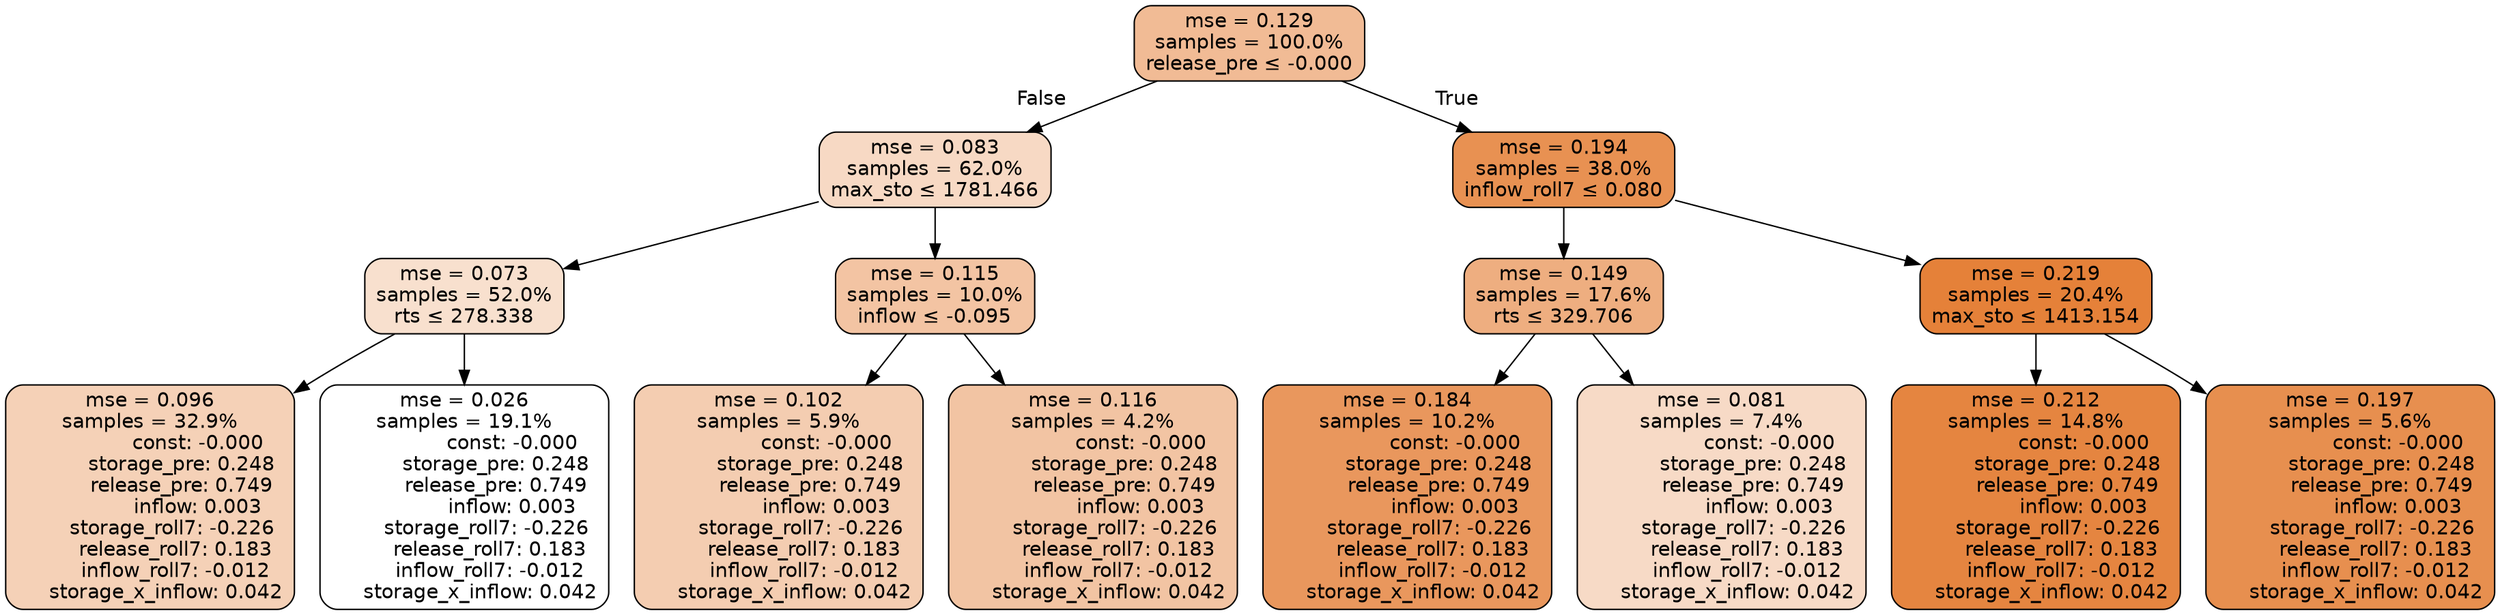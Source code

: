 digraph tree {
node [shape=rectangle, style="filled, rounded", color="black", fontname=helvetica] ;
edge [fontname=helvetica] ;
	"0" [label="mse = 0.129
samples = 100.0%
release_pre &le; -0.000", fillcolor="#f1bb95"]
	"1" [label="mse = 0.083
samples = 62.0%
max_sto &le; 1781.466", fillcolor="#f7d9c4"]
	"2" [label="mse = 0.073
samples = 52.0%
rts &le; 278.338", fillcolor="#f8e0ce"]
	"3" [label="mse = 0.096
samples = 32.9%
               const: -0.000
          storage_pre: 0.248
          release_pre: 0.749
               inflow: 0.003
       storage_roll7: -0.226
        release_roll7: 0.183
        inflow_roll7: -0.012
     storage_x_inflow: 0.042", fillcolor="#f5d1b7"]
	"4" [label="mse = 0.026
samples = 19.1%
               const: -0.000
          storage_pre: 0.248
          release_pre: 0.749
               inflow: 0.003
       storage_roll7: -0.226
        release_roll7: 0.183
        inflow_roll7: -0.012
     storage_x_inflow: 0.042", fillcolor="#ffffff"]
	"5" [label="mse = 0.115
samples = 10.0%
inflow &le; -0.095", fillcolor="#f3c4a3"]
	"6" [label="mse = 0.102
samples = 5.9%
               const: -0.000
          storage_pre: 0.248
          release_pre: 0.749
               inflow: 0.003
       storage_roll7: -0.226
        release_roll7: 0.183
        inflow_roll7: -0.012
     storage_x_inflow: 0.042", fillcolor="#f4cdb1"]
	"7" [label="mse = 0.116
samples = 4.2%
               const: -0.000
          storage_pre: 0.248
          release_pre: 0.749
               inflow: 0.003
       storage_roll7: -0.226
        release_roll7: 0.183
        inflow_roll7: -0.012
     storage_x_inflow: 0.042", fillcolor="#f2c4a3"]
	"8" [label="mse = 0.194
samples = 38.0%
inflow_roll7 &le; 0.080", fillcolor="#e89152"]
	"9" [label="mse = 0.149
samples = 17.6%
rts &le; 329.706", fillcolor="#eeae80"]
	"10" [label="mse = 0.184
samples = 10.2%
               const: -0.000
          storage_pre: 0.248
          release_pre: 0.749
               inflow: 0.003
       storage_roll7: -0.226
        release_roll7: 0.183
        inflow_roll7: -0.012
     storage_x_inflow: 0.042", fillcolor="#e9975d"]
	"11" [label="mse = 0.081
samples = 7.4%
               const: -0.000
          storage_pre: 0.248
          release_pre: 0.749
               inflow: 0.003
       storage_roll7: -0.226
        release_roll7: 0.183
        inflow_roll7: -0.012
     storage_x_inflow: 0.042", fillcolor="#f7dac6"]
	"12" [label="mse = 0.219
samples = 20.4%
max_sto &le; 1413.154", fillcolor="#e58139"]
	"13" [label="mse = 0.212
samples = 14.8%
               const: -0.000
          storage_pre: 0.248
          release_pre: 0.749
               inflow: 0.003
       storage_roll7: -0.226
        release_roll7: 0.183
        inflow_roll7: -0.012
     storage_x_inflow: 0.042", fillcolor="#e58540"]
	"14" [label="mse = 0.197
samples = 5.6%
               const: -0.000
          storage_pre: 0.248
          release_pre: 0.749
               inflow: 0.003
       storage_roll7: -0.226
        release_roll7: 0.183
        inflow_roll7: -0.012
     storage_x_inflow: 0.042", fillcolor="#e78f4f"]

	"0" -> "1" [labeldistance=2.5, labelangle=45, headlabel="False"]
	"1" -> "2"
	"2" -> "3"
	"2" -> "4"
	"1" -> "5"
	"5" -> "6"
	"5" -> "7"
	"0" -> "8" [labeldistance=2.5, labelangle=-45, headlabel="True"]
	"8" -> "9"
	"9" -> "10"
	"9" -> "11"
	"8" -> "12"
	"12" -> "13"
	"12" -> "14"
}